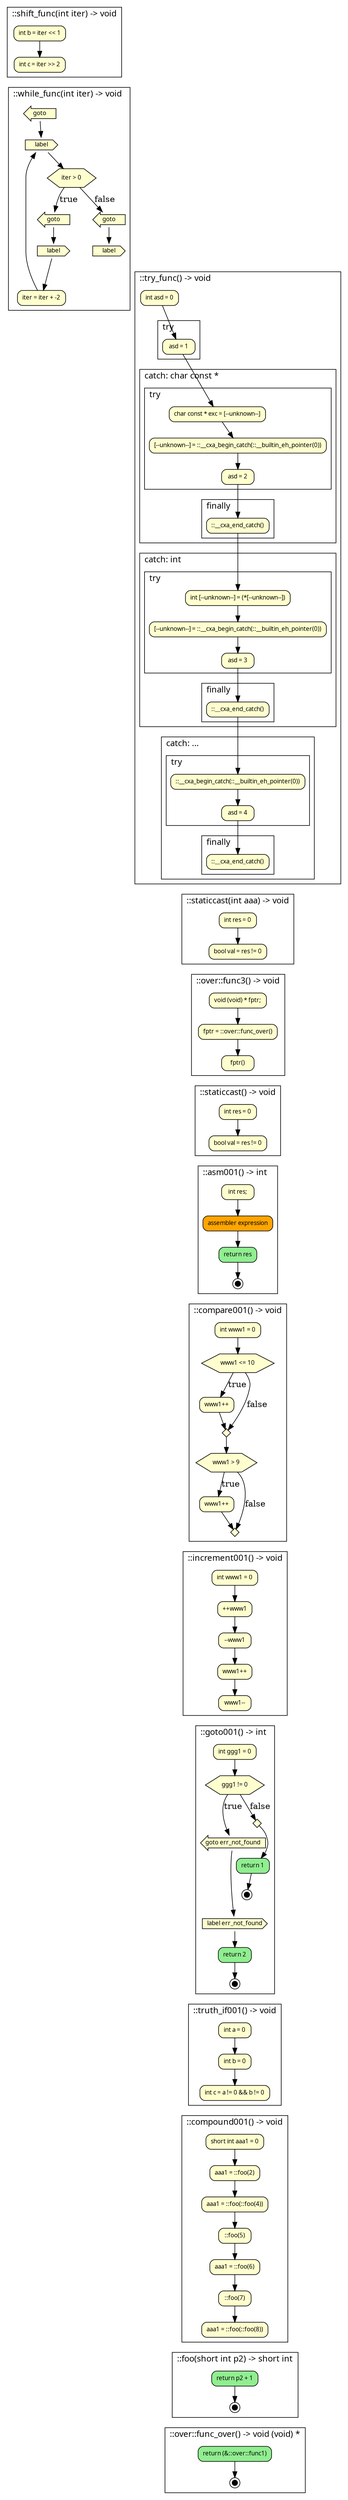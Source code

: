 digraph {
	fontname="SansSerif,sans-serif" labeljust=l nojustify=true ranksep=0.35
	node [fillcolor="#fefece" fontname="SansSerif,sans-serif" fontsize=10 height=0.35 shape=box style="filled, rounded"]
	subgraph cluster_item_0 {
		graph [label="::shift_func(int iter) -> void"]
		item_1 [label="int b = iter << 1"]
		item_2 [label="int c = iter >> 2"]
		item_1 -> item_2
	}
	subgraph cluster_item_3 {
		graph [label="::while_func(int iter) -> void"]
		item_4 [label=goto shape=larrow style=filled]
		item_4 -> "gotolabel_@55"
		"gotolabel_@56" [label=label shape=cds style=filled]
		item_4 -> "gotolabel_@56" [style=invis]
		item_5 [label="iter = iter + -2"]
		"gotolabel_@56" -> item_5
		"gotolabel_@55" [label=label shape=cds style=filled]
		item_5 -> "gotolabel_@55"
		item_6 [label="iter > 0" shape=hexagon style=filled]
		item_7 [label=goto shape=larrow style=filled]
		item_7 -> "gotolabel_@56"
		item_8 [label=goto shape=larrow style=filled]
		item_8 -> "gotolabel_@61"
		item_6 -> item_7 [label=true]
		item_6 -> item_8 [label=false]
		"gotolabel_@55" -> item_6
		"gotolabel_@61" [label=label shape=cds style=filled]
		item_6 -> "gotolabel_@61" [style=invis]
	}
	item_2 -> item_4 [style=invis]
	subgraph cluster_item_10 {
		graph [label="::try_func() -> void"]
		item_11 [label="int asd = 0"]
		subgraph cluster_item_12 {
			graph [label=try]
			item_13 [label="asd = 1"]
		}
		subgraph cluster_item_14 {
			graph [label="catch: char const *"]
			subgraph cluster_item_15 {
				graph [label=try]
				item_16 [label="char const * exc = [--unknown--]"]
				item_17 [label="[--unknown--] = ::__cxa_begin_catch(::__builtin_eh_pointer(0))"]
				item_16 -> item_17
				item_18 [label="asd = 2"]
				item_17 -> item_18
			}
			subgraph cluster_item_19 {
				graph [label=finally]
				item_20 [label="::__cxa_end_catch()"]
			}
			item_18 -> item_20
		}
		item_13 -> item_16
		subgraph cluster_item_21 {
			graph [label="catch: int"]
			subgraph cluster_item_22 {
				graph [label=try]
				item_23 [label="int [--unknown--] = (*[--unknown--])"]
				item_24 [label="[--unknown--] = ::__cxa_begin_catch(::__builtin_eh_pointer(0))"]
				item_23 -> item_24
				item_25 [label="asd = 3"]
				item_24 -> item_25
			}
			subgraph cluster_item_26 {
				graph [label=finally]
				item_27 [label="::__cxa_end_catch()"]
			}
			item_25 -> item_27
		}
		item_20 -> item_23
		subgraph cluster_item_28 {
			graph [label="catch: ..."]
			subgraph cluster_item_29 {
				graph [label=try]
				item_30 [label="::__cxa_begin_catch(::__builtin_eh_pointer(0))"]
				item_31 [label="asd = 4"]
				item_30 -> item_31
			}
			subgraph cluster_item_32 {
				graph [label=finally]
				item_33 [label="::__cxa_end_catch()"]
			}
			item_31 -> item_33
		}
		item_27 -> item_30
		item_11 -> item_13
	}
	"gotolabel_@61" -> item_11 [style=invis]
	subgraph cluster_item_34 {
		graph [label="::staticcast(int aaa) -> void"]
		item_35 [label="int res = 0"]
		item_36 [label="bool val = res != 0"]
		item_35 -> item_36
	}
	item_33 -> item_35 [style=invis]
	subgraph cluster_item_37 {
		graph [label="::over::func3() -> void"]
		item_38 [label="void (void) * fptr;"]
		item_39 [label="fptr = ::over::func_over()"]
		item_38 -> item_39
		item_40 [label="fptr()"]
		item_39 -> item_40
	}
	item_36 -> item_38 [style=invis]
	subgraph cluster_item_41 {
		graph [label="::staticcast() -> void"]
		item_42 [label="int res = 0"]
		item_43 [label="bool val = res != 0"]
		item_42 -> item_43
	}
	item_40 -> item_42 [style=invis]
	subgraph cluster_item_44 {
		graph [label="::asm001() -> int"]
		item_45 [label="int res;"]
		item_46 [label="assembler expression" fillcolor=orange]
		item_45 -> item_46
		item_47 [label="return res" fillcolor=lightgreen]
		item_48 [label="" fillcolor=black fixedsize=true height=0.12 shape=doublecircle size=0.1 width=0.12]
		item_47 -> item_48
		item_46 -> item_47
	}
	item_43 -> item_45 [style=invis]
	subgraph cluster_item_49 {
		graph [label="::compare001() -> void"]
		item_50 [label="int www1 = 0"]
		item_51 [label="www1 <= 10" shape=hexagon style=filled]
		item_52 [label="www1++"]
		item_51 -> item_52 [label=true]
		item_52 -> item_53
		item_51 -> item_53 [label=false]
		item_53 [label="" height=0.2 shape=diamond style=filled width=0.2]
		item_50 -> item_51
		item_54 [label="www1 > 9" shape=hexagon style=filled]
		item_55 [label="www1++"]
		item_54 -> item_55 [label=true]
		item_55 -> item_56
		item_54 -> item_56 [label=false]
		item_56 [label="" height=0.2 shape=diamond style=filled width=0.2]
		item_53 -> item_54
	}
	item_48 -> item_50 [style=invis]
	subgraph cluster_item_57 {
		graph [label="::increment001() -> void"]
		item_58 [label="int www1 = 0"]
		item_59 [label="++www1"]
		item_58 -> item_59
		item_60 [label="--www1"]
		item_59 -> item_60
		item_61 [label="www1++"]
		item_60 -> item_61
		item_62 [label="www1--"]
		item_61 -> item_62
	}
	item_56 -> item_58 [style=invis]
	subgraph cluster_item_63 {
		graph [label="::goto001() -> int"]
		item_64 [label="int ggg1 = 0"]
		item_65 [label="ggg1 != 0" shape=hexagon style=filled]
		item_66 [label="goto err_not_found" shape=larrow style=filled]
		item_66 -> "gotolabel_@321"
		item_65 -> item_66 [label=true]
		item_65 -> item_67 [label=false]
		item_67 [label="" height=0.2 shape=diamond style=filled width=0.2]
		item_64 -> item_65
		item_68 [label="return 1" fillcolor=lightgreen]
		item_69 [label="" fillcolor=black fixedsize=true height=0.12 shape=doublecircle size=0.1 width=0.12]
		item_68 -> item_69
		item_67 -> item_68
		"gotolabel_@321" [label="label err_not_found" shape=cds style=filled]
		item_69 -> "gotolabel_@321" [style=invis]
		item_70 [label="return 2" fillcolor=lightgreen]
		item_71 [label="" fillcolor=black fixedsize=true height=0.12 shape=doublecircle size=0.1 width=0.12]
		item_70 -> item_71
		"gotolabel_@321" -> item_70
	}
	item_62 -> item_64 [style=invis]
	subgraph cluster_item_72 {
		graph [label="::truth_if001() -> void"]
		item_73 [label="int a = 0"]
		item_74 [label="int b = 0"]
		item_73 -> item_74
		item_75 [label="int c = a != 0 && b != 0"]
		item_74 -> item_75
	}
	item_71 -> item_73 [style=invis]
	subgraph cluster_item_76 {
		graph [label="::compound001() -> void"]
		item_77 [label="short int aaa1 = 0"]
		item_78 [label="aaa1 = ::foo(2)"]
		item_77 -> item_78
		item_79 [label="aaa1 = ::foo(::foo(4))"]
		item_78 -> item_79
		item_80 [label="::foo(5)"]
		item_79 -> item_80
		item_81 [label="aaa1 = ::foo(6)"]
		item_80 -> item_81
		item_82 [label="::foo(7)"]
		item_81 -> item_82
		item_83 [label="aaa1 = ::foo(::foo(8))"]
		item_82 -> item_83
	}
	item_75 -> item_77 [style=invis]
	subgraph cluster_item_84 {
		graph [label="::foo(short int p2) -> short int"]
		item_85 [label="return p2 + 1" fillcolor=lightgreen]
		item_86 [label="" fillcolor=black fixedsize=true height=0.12 shape=doublecircle size=0.1 width=0.12]
		item_85 -> item_86
	}
	item_83 -> item_85 [style=invis]
	subgraph cluster_item_87 {
		graph [label="::over::func_over() -> void (void) *"]
		item_88 [label="return (&::over::func1)" fillcolor=lightgreen]
		item_89 [label="" fillcolor=black fixedsize=true height=0.12 shape=doublecircle size=0.1 width=0.12]
		item_88 -> item_89
	}
	item_86 -> item_88 [style=invis]
}
